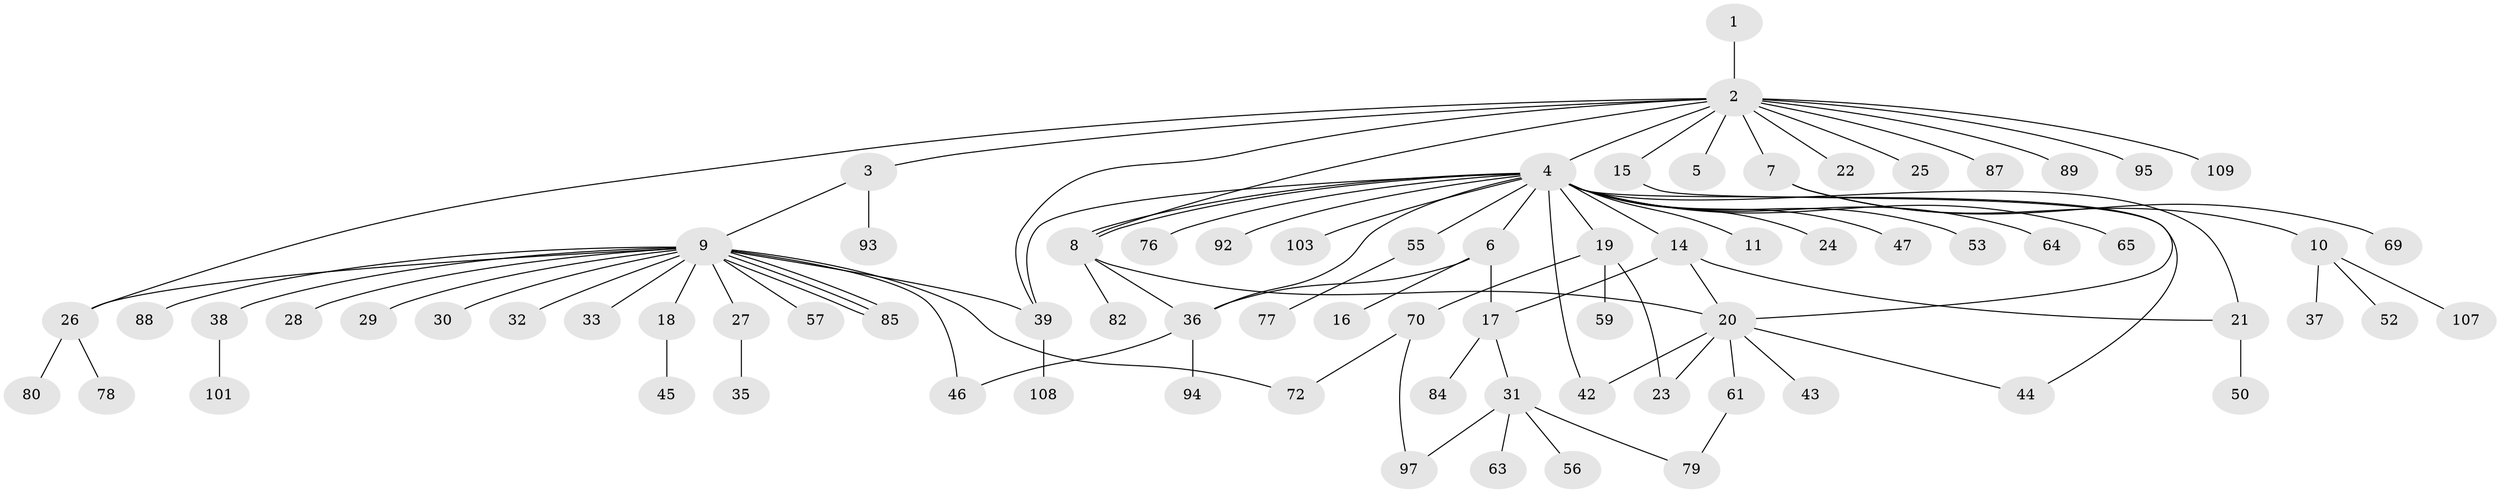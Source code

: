 // Generated by graph-tools (version 1.1) at 2025/23/03/03/25 07:23:53]
// undirected, 77 vertices, 96 edges
graph export_dot {
graph [start="1"]
  node [color=gray90,style=filled];
  1 [super="+71"];
  2 [super="+13"];
  3 [super="+62"];
  4 [super="+40"];
  5;
  6 [super="+12"];
  7 [super="+75"];
  8 [super="+41"];
  9 [super="+34"];
  10 [super="+98"];
  11;
  14 [super="+96"];
  15;
  16 [super="+58"];
  17;
  18 [super="+66"];
  19 [super="+48"];
  20 [super="+51"];
  21 [super="+67"];
  22;
  23;
  24;
  25;
  26 [super="+60"];
  27 [super="+54"];
  28;
  29;
  30;
  31 [super="+68"];
  32;
  33;
  35 [super="+100"];
  36 [super="+74"];
  37 [super="+73"];
  38 [super="+86"];
  39 [super="+104"];
  42 [super="+106"];
  43;
  44;
  45;
  46 [super="+49"];
  47;
  50;
  52 [super="+83"];
  53;
  55;
  56;
  57 [super="+90"];
  59;
  61 [super="+91"];
  63;
  64 [super="+105"];
  65;
  69;
  70;
  72 [super="+81"];
  76;
  77;
  78 [super="+99"];
  79;
  80;
  82;
  84;
  85;
  87;
  88;
  89;
  92 [super="+102"];
  93;
  94;
  95;
  97;
  101;
  103;
  107;
  108;
  109;
  1 -- 2;
  2 -- 3;
  2 -- 4;
  2 -- 5;
  2 -- 7;
  2 -- 8;
  2 -- 15;
  2 -- 22;
  2 -- 26;
  2 -- 87;
  2 -- 89;
  2 -- 95;
  2 -- 109;
  2 -- 25;
  2 -- 39;
  3 -- 9;
  3 -- 93;
  4 -- 6;
  4 -- 8;
  4 -- 8;
  4 -- 11;
  4 -- 14;
  4 -- 19;
  4 -- 21;
  4 -- 24;
  4 -- 36;
  4 -- 39;
  4 -- 42;
  4 -- 44;
  4 -- 47;
  4 -- 53;
  4 -- 55;
  4 -- 64;
  4 -- 65;
  4 -- 76;
  4 -- 92;
  4 -- 103;
  6 -- 16;
  6 -- 17;
  6 -- 36 [weight=2];
  7 -- 10;
  7 -- 69;
  8 -- 82;
  8 -- 20;
  8 -- 36;
  9 -- 18;
  9 -- 26;
  9 -- 27;
  9 -- 28;
  9 -- 29;
  9 -- 30;
  9 -- 32;
  9 -- 33;
  9 -- 38;
  9 -- 39;
  9 -- 46;
  9 -- 57;
  9 -- 85;
  9 -- 85;
  9 -- 85;
  9 -- 88;
  9 -- 72;
  10 -- 37;
  10 -- 52;
  10 -- 107;
  14 -- 20;
  14 -- 17;
  14 -- 21;
  15 -- 20;
  17 -- 31;
  17 -- 84;
  18 -- 45;
  19 -- 23;
  19 -- 59;
  19 -- 70;
  20 -- 23;
  20 -- 43;
  20 -- 42;
  20 -- 44;
  20 -- 61;
  21 -- 50;
  26 -- 78;
  26 -- 80;
  27 -- 35;
  31 -- 56;
  31 -- 63;
  31 -- 79;
  31 -- 97;
  36 -- 46;
  36 -- 94;
  38 -- 101;
  39 -- 108;
  55 -- 77;
  61 -- 79;
  70 -- 72;
  70 -- 97;
}
